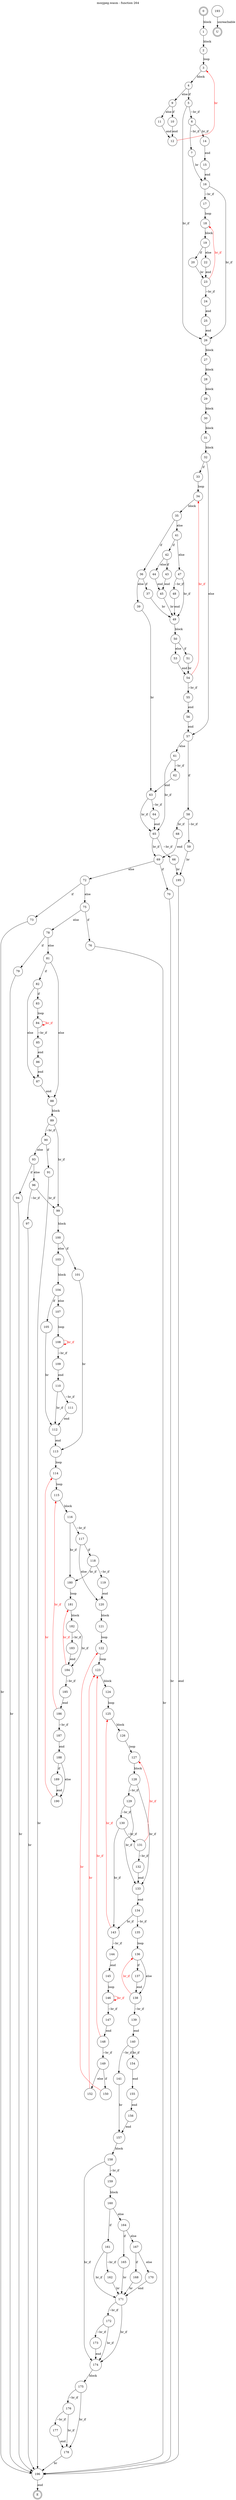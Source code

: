digraph finite_state_machine {
    label = "mozjpeg.wasm - function 264"
    labelloc =  t
    labelfontsize = 16
    labelfontcolor = black
    labelfontname = "Helvetica"
    node [shape = doublecircle]; 0 E U ;
    node [shape = circle];
    0 -> 1[label="block"];
    1 -> 2[label="block"];
    2 -> 3[label="loop"];
    3 -> 4[label="block"];
    4 -> 5[label="if"];
    4 -> 9[label="else"];
    5 -> 6[label="~br_if"];
    5 -> 26[label="br_if"];
    6 -> 7[label="~br_if"];
    6 -> 14[label="br_if"];
    7 -> 16[label="br"];
    9 -> 10[label="if"];
    9 -> 11[label="else"];
    10 -> 12[label="end"];
    11 -> 12[label="end"];
    12 -> 3[color="red" fontcolor="red" label="br"];
    14 -> 15[label="end"];
    15 -> 16[label="end"];
    16 -> 17[label="~br_if"];
    16 -> 26[label="br_if"];
    17 -> 18[label="loop"];
    18 -> 19[label="block"];
    19 -> 20[label="if"];
    19 -> 22[label="else"];
    20 -> 23[label="br"];
    22 -> 23[label="end"];
    23 -> 24[label="~br_if"];
    23 -> 18[color="red" fontcolor="red" label="br_if"];
    24 -> 25[label="end"];
    25 -> 26[label="end"];
    26 -> 27[label="block"];
    27 -> 28[label="block"];
    28 -> 29[label="block"];
    29 -> 30[label="block"];
    30 -> 31[label="block"];
    31 -> 32[label="block"];
    32 -> 33[label="if"];
    32 -> 57[label="else"];
    33 -> 34[label="loop"];
    34 -> 35[label="block"];
    35 -> 36[label="if"];
    35 -> 41[label="else"];
    36 -> 37[label="if"];
    36 -> 39[label="else"];
    37 -> 49[label="br"];
    39 -> 63[label="br"];
    41 -> 42[label="if"];
    41 -> 47[label="else"];
    42 -> 43[label="if"];
    42 -> 44[label="else"];
    43 -> 45[label="end"];
    44 -> 45[label="end"];
    45 -> 49[label="br"];
    47 -> 48[label="~br_if"];
    47 -> 49[label="br_if"];
    48 -> 49[label="end"];
    49 -> 50[label="block"];
    50 -> 51[label="if"];
    50 -> 53[label="else"];
    51 -> 54[label="br"];
    53 -> 54[label="end"];
    54 -> 55[label="~br_if"];
    54 -> 34[color="red" fontcolor="red" label="br_if"];
    55 -> 56[label="end"];
    56 -> 57[label="end"];
    57 -> 58[label="if"];
    57 -> 61[label="else"];
    58 -> 59[label="~br_if"];
    58 -> 68[label="br_if"];
    59 -> 195[label="br"];
    61 -> 62[label="~br_if"];
    61 -> 65[label="br_if"];
    62 -> 63[label="end"];
    63 -> 64[label="~br_if"];
    63 -> 65[label="br_if"];
    64 -> 65[label="end"];
    65 -> 66[label="~br_if"];
    65 -> 69[label="br_if"];
    66 -> 195[label="br"];
    68 -> 69[label="end"];
    69 -> 70[label="if"];
    69 -> 72[label="else"];
    70 -> 196[label="br"];
    72 -> 73[label="if"];
    72 -> 75[label="else"];
    73 -> 196[label="br"];
    75 -> 76[label="if"];
    75 -> 78[label="else"];
    76 -> 196[label="br"];
    78 -> 79[label="if"];
    78 -> 81[label="else"];
    79 -> 196[label="br"];
    81 -> 82[label="if"];
    81 -> 88[label="else"];
    82 -> 83[label="if"];
    82 -> 87[label="else"];
    83 -> 84[label="loop"];
    84 -> 85[label="~br_if"];
    84 -> 84[color="red" fontcolor="red" label="br_if"];
    85 -> 86[label="end"];
    86 -> 87[label="end"];
    87 -> 88[label="end"];
    88 -> 89[label="block"];
    89 -> 90[label="~br_if"];
    89 -> 99[label="br_if"];
    90 -> 91[label="if"];
    90 -> 93[label="else"];
    91 -> 196[label="br"];
    93 -> 94[label="if"];
    93 -> 96[label="else"];
    94 -> 196[label="br"];
    96 -> 97[label="~br_if"];
    96 -> 99[label="br_if"];
    97 -> 196[label="br"];
    99 -> 100[label="block"];
    100 -> 101[label="if"];
    100 -> 103[label="else"];
    101 -> 113[label="br"];
    103 -> 104[label="block"];
    104 -> 105[label="if"];
    104 -> 107[label="else"];
    105 -> 112[label="br"];
    107 -> 108[label="loop"];
    108 -> 109[label="~br_if"];
    108 -> 108[color="red" fontcolor="red" label="br_if"];
    109 -> 110[label="end"];
    110 -> 111[label="~br_if"];
    110 -> 112[label="br_if"];
    111 -> 112[label="end"];
    112 -> 113[label="end"];
    113 -> 114[label="loop"];
    114 -> 115[label="loop"];
    115 -> 116[label="block"];
    116 -> 117[label="~br_if"];
    116 -> 180[label="br_if"];
    117 -> 118[label="if"];
    117 -> 120[label="else"];
    118 -> 119[label="~br_if"];
    118 -> 180[label="br_if"];
    119 -> 120[label="end"];
    120 -> 121[label="block"];
    121 -> 122[label="loop"];
    122 -> 123[label="loop"];
    123 -> 124[label="block"];
    124 -> 125[label="loop"];
    125 -> 126[label="block"];
    126 -> 127[label="loop"];
    127 -> 128[label="block"];
    128 -> 129[label="~br_if"];
    128 -> 133[label="br_if"];
    129 -> 130[label="~br_if"];
    129 -> 133[label="br_if"];
    130 -> 131[label="~br_if"];
    130 -> 143[label="br_if"];
    131 -> 132[label="~br_if"];
    131 -> 127[color="red" fontcolor="red" label="br_if"];
    132 -> 133[label="end"];
    133 -> 134[label="end"];
    134 -> 135[label="~br_if"];
    134 -> 143[label="br_if"];
    135 -> 136[label="loop"];
    136 -> 137[label="if"];
    136 -> 138[label="else"];
    137 -> 138[label="end"];
    138 -> 139[label="~br_if"];
    138 -> 136[color="red" fontcolor="red" label="br_if"];
    139 -> 140[label="end"];
    140 -> 141[label="~br_if"];
    140 -> 154[label="br_if"];
    141 -> 157[label="br"];
    143 -> 144[label="~br_if"];
    143 -> 125[color="red" fontcolor="red" label="br_if"];
    144 -> 145[label="end"];
    145 -> 146[label="loop"];
    146 -> 147[label="~br_if"];
    146 -> 146[color="red" fontcolor="red" label="br_if"];
    147 -> 148[label="end"];
    148 -> 149[label="~br_if"];
    148 -> 123[color="red" fontcolor="red" label="br_if"];
    149 -> 150[label="if"];
    149 -> 152[label="else"];
    150 -> 122[color="red" fontcolor="red" label="br"];
    152 -> 123[color="red" fontcolor="red" label="br"];
    154 -> 155[label="end"];
    155 -> 156[label="end"];
    156 -> 157[label="end"];
    157 -> 158[label="block"];
    158 -> 159[label="~br_if"];
    158 -> 174[label="br_if"];
    159 -> 160[label="block"];
    160 -> 161[label="if"];
    160 -> 164[label="else"];
    161 -> 162[label="~br_if"];
    161 -> 171[label="br_if"];
    162 -> 171[label="br"];
    164 -> 165[label="if"];
    164 -> 167[label="else"];
    165 -> 171[label="br"];
    167 -> 168[label="if"];
    167 -> 170[label="else"];
    168 -> 171[label="br"];
    170 -> 171[label="end"];
    171 -> 172[label="~br_if"];
    171 -> 174[label="br_if"];
    172 -> 173[label="~br_if"];
    172 -> 174[label="br_if"];
    173 -> 174[label="end"];
    174 -> 175[label="block"];
    175 -> 176[label="~br_if"];
    175 -> 178[label="br_if"];
    176 -> 177[label="~br_if"];
    176 -> 178[label="br_if"];
    177 -> 178[label="end"];
    178 -> 196[label="br"];
    180 -> 181[label="loop"];
    181 -> 182[label="block"];
    182 -> 183[label="~br_if"];
    182 -> 184[label="br_if"];
    183 -> 184[label="end"];
    184 -> 185[label="~br_if"];
    184 -> 181[color="red" fontcolor="red" label="br_if"];
    185 -> 186[label="end"];
    186 -> 187[label="~br_if"];
    186 -> 115[color="red" fontcolor="red" label="br_if"];
    187 -> 188[label="end"];
    188 -> 189[label="if"];
    188 -> 190[label="else"];
    189 -> 190[label="end"];
    190 -> 114[color="red" fontcolor="red" label="br"];
    193 -> U[label="unreachable"];
    195 -> 196[label="end"];
    196 -> E[label="end"];
}
